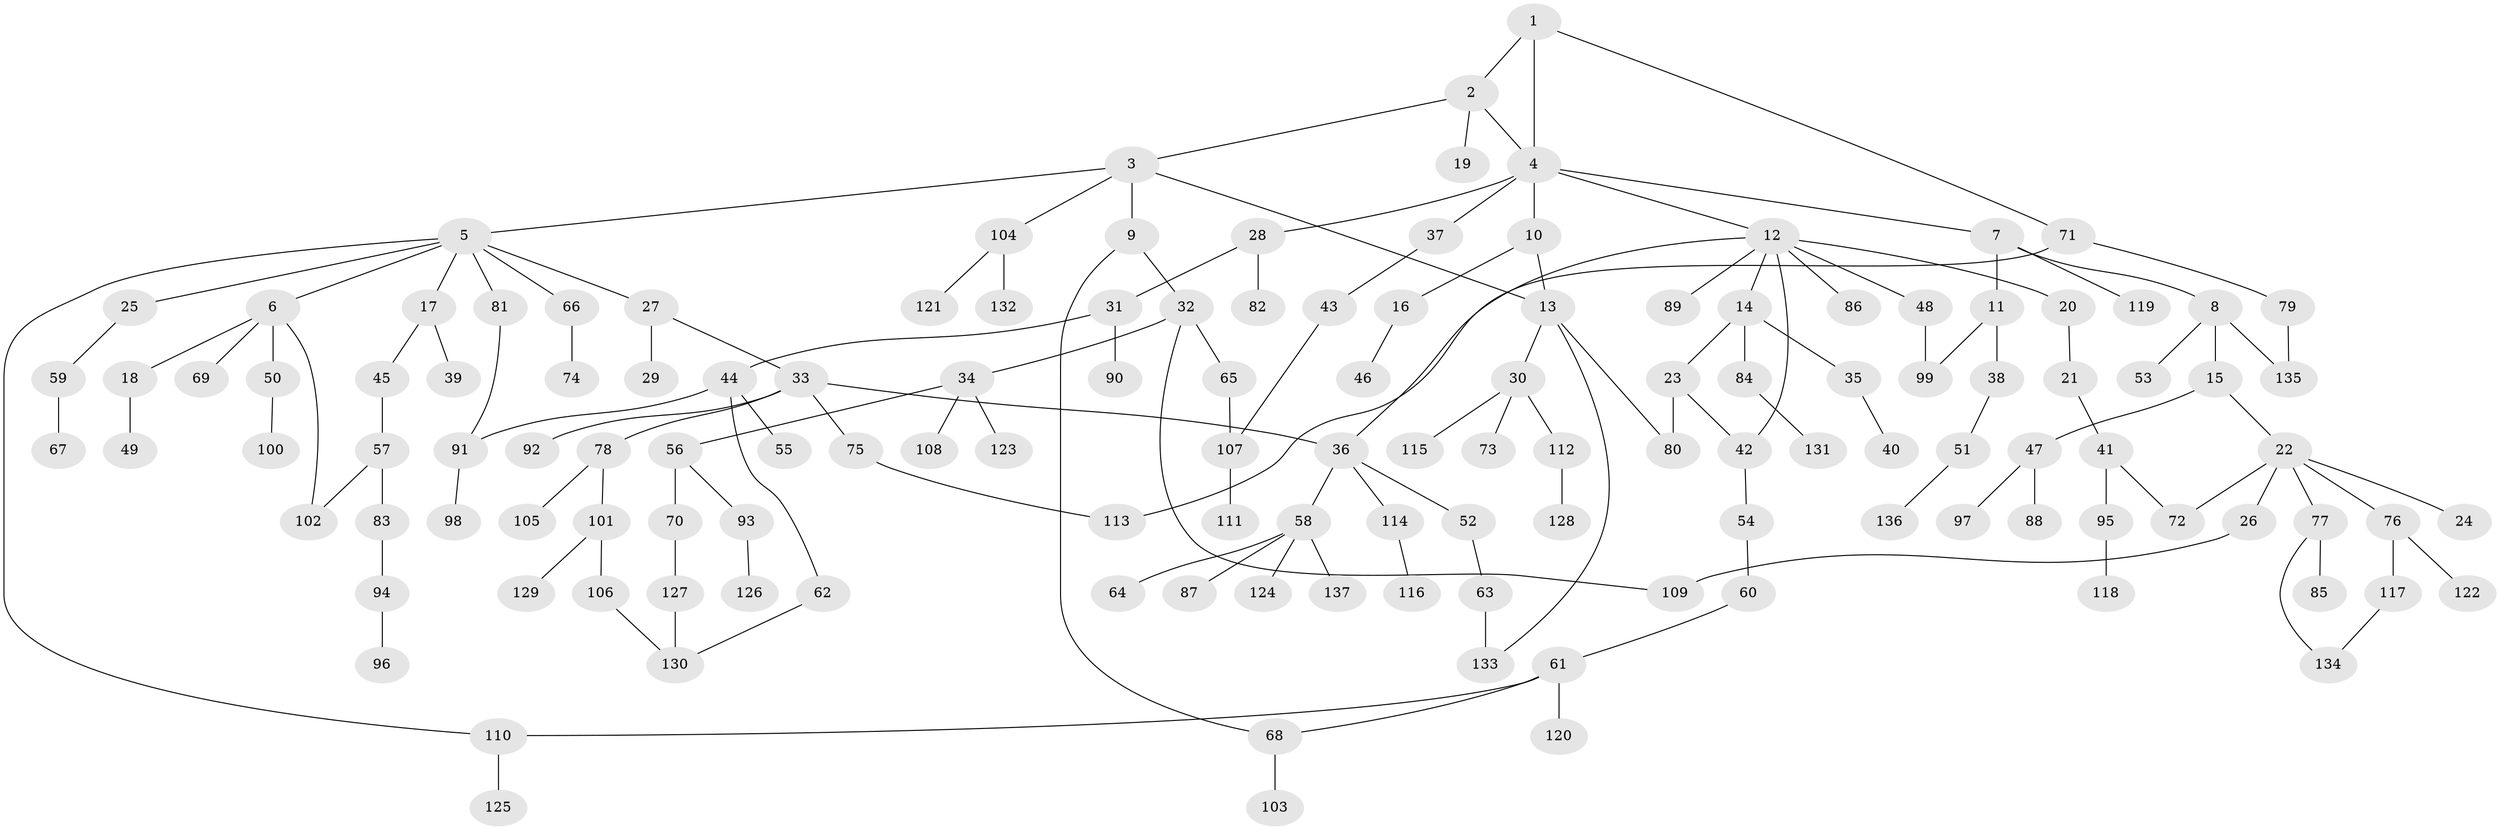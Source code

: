 // Generated by graph-tools (version 1.1) at 2025/49/03/09/25 03:49:18]
// undirected, 137 vertices, 155 edges
graph export_dot {
graph [start="1"]
  node [color=gray90,style=filled];
  1;
  2;
  3;
  4;
  5;
  6;
  7;
  8;
  9;
  10;
  11;
  12;
  13;
  14;
  15;
  16;
  17;
  18;
  19;
  20;
  21;
  22;
  23;
  24;
  25;
  26;
  27;
  28;
  29;
  30;
  31;
  32;
  33;
  34;
  35;
  36;
  37;
  38;
  39;
  40;
  41;
  42;
  43;
  44;
  45;
  46;
  47;
  48;
  49;
  50;
  51;
  52;
  53;
  54;
  55;
  56;
  57;
  58;
  59;
  60;
  61;
  62;
  63;
  64;
  65;
  66;
  67;
  68;
  69;
  70;
  71;
  72;
  73;
  74;
  75;
  76;
  77;
  78;
  79;
  80;
  81;
  82;
  83;
  84;
  85;
  86;
  87;
  88;
  89;
  90;
  91;
  92;
  93;
  94;
  95;
  96;
  97;
  98;
  99;
  100;
  101;
  102;
  103;
  104;
  105;
  106;
  107;
  108;
  109;
  110;
  111;
  112;
  113;
  114;
  115;
  116;
  117;
  118;
  119;
  120;
  121;
  122;
  123;
  124;
  125;
  126;
  127;
  128;
  129;
  130;
  131;
  132;
  133;
  134;
  135;
  136;
  137;
  1 -- 2;
  1 -- 71;
  1 -- 4;
  2 -- 3;
  2 -- 4;
  2 -- 19;
  3 -- 5;
  3 -- 9;
  3 -- 104;
  3 -- 13;
  4 -- 7;
  4 -- 10;
  4 -- 12;
  4 -- 28;
  4 -- 37;
  5 -- 6;
  5 -- 17;
  5 -- 25;
  5 -- 27;
  5 -- 66;
  5 -- 81;
  5 -- 110;
  6 -- 18;
  6 -- 50;
  6 -- 69;
  6 -- 102;
  7 -- 8;
  7 -- 11;
  7 -- 119;
  8 -- 15;
  8 -- 53;
  8 -- 135;
  9 -- 32;
  9 -- 68;
  10 -- 13;
  10 -- 16;
  11 -- 38;
  11 -- 99;
  12 -- 14;
  12 -- 20;
  12 -- 36;
  12 -- 42;
  12 -- 48;
  12 -- 86;
  12 -- 89;
  13 -- 30;
  13 -- 80;
  13 -- 133;
  14 -- 23;
  14 -- 35;
  14 -- 84;
  15 -- 22;
  15 -- 47;
  16 -- 46;
  17 -- 39;
  17 -- 45;
  18 -- 49;
  20 -- 21;
  21 -- 41;
  22 -- 24;
  22 -- 26;
  22 -- 72;
  22 -- 76;
  22 -- 77;
  23 -- 80;
  23 -- 42;
  25 -- 59;
  26 -- 109;
  27 -- 29;
  27 -- 33;
  28 -- 31;
  28 -- 82;
  30 -- 73;
  30 -- 112;
  30 -- 115;
  31 -- 44;
  31 -- 90;
  32 -- 34;
  32 -- 65;
  32 -- 109;
  33 -- 75;
  33 -- 78;
  33 -- 92;
  33 -- 36;
  34 -- 56;
  34 -- 108;
  34 -- 123;
  35 -- 40;
  36 -- 52;
  36 -- 58;
  36 -- 114;
  37 -- 43;
  38 -- 51;
  41 -- 95;
  41 -- 72;
  42 -- 54;
  43 -- 107;
  44 -- 55;
  44 -- 62;
  44 -- 91;
  45 -- 57;
  47 -- 88;
  47 -- 97;
  48 -- 99;
  50 -- 100;
  51 -- 136;
  52 -- 63;
  54 -- 60;
  56 -- 70;
  56 -- 93;
  57 -- 83;
  57 -- 102;
  58 -- 64;
  58 -- 87;
  58 -- 124;
  58 -- 137;
  59 -- 67;
  60 -- 61;
  61 -- 110;
  61 -- 120;
  61 -- 68;
  62 -- 130;
  63 -- 133;
  65 -- 107;
  66 -- 74;
  68 -- 103;
  70 -- 127;
  71 -- 79;
  71 -- 113;
  75 -- 113;
  76 -- 117;
  76 -- 122;
  77 -- 85;
  77 -- 134;
  78 -- 101;
  78 -- 105;
  79 -- 135;
  81 -- 91;
  83 -- 94;
  84 -- 131;
  91 -- 98;
  93 -- 126;
  94 -- 96;
  95 -- 118;
  101 -- 106;
  101 -- 129;
  104 -- 121;
  104 -- 132;
  106 -- 130;
  107 -- 111;
  110 -- 125;
  112 -- 128;
  114 -- 116;
  117 -- 134;
  127 -- 130;
}
